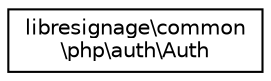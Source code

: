 digraph "Graphical Class Hierarchy"
{
  edge [fontname="Helvetica",fontsize="10",labelfontname="Helvetica",labelfontsize="10"];
  node [fontname="Helvetica",fontsize="10",shape=record];
  rankdir="LR";
  Node0 [label="libresignage\\common\l\\php\\auth\\Auth",height=0.2,width=0.4,color="black", fillcolor="white", style="filled",URL="$classlibresignage_1_1common_1_1php_1_1auth_1_1Auth.html"];
}

